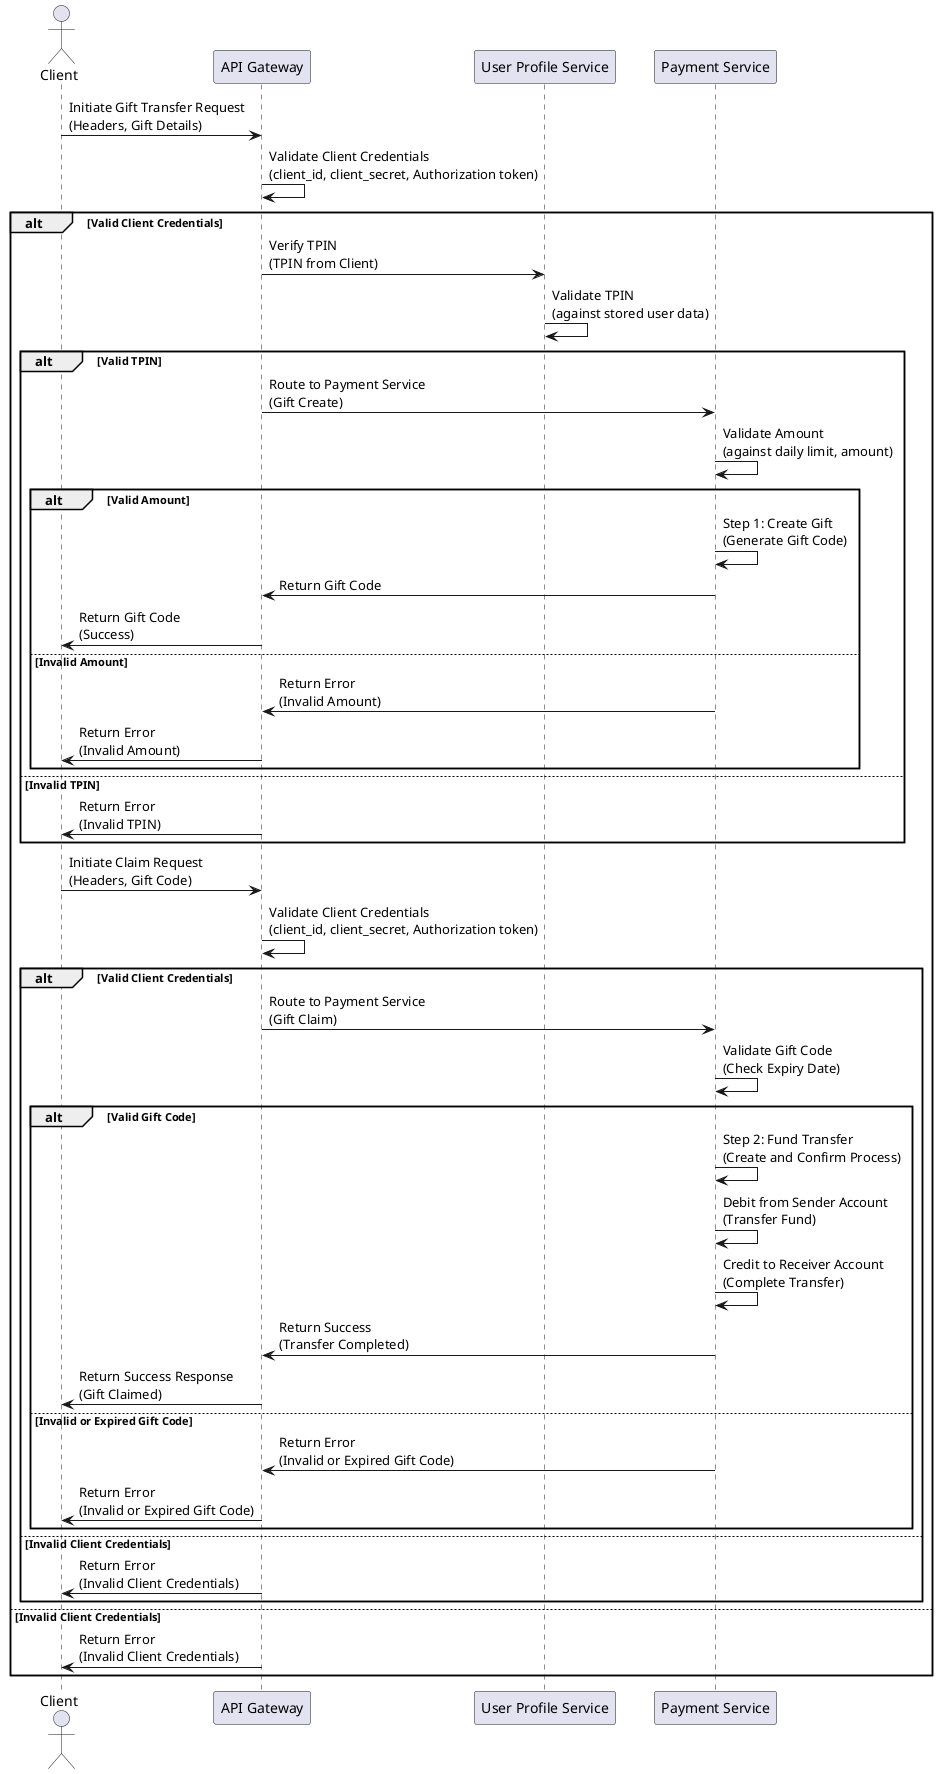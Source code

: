 @startuml
actor Client

participant "API Gateway" as Gateway
participant "User Profile Service" as UserProfile
participant "Payment Service" as Payment

Client -> Gateway : Initiate Gift Transfer Request\n(Headers, Gift Details)
Gateway -> Gateway : Validate Client Credentials\n(client_id, client_secret, Authorization token)
alt Valid Client Credentials
    Gateway -> UserProfile : Verify TPIN\n(TPIN from Client)
    UserProfile -> UserProfile : Validate TPIN\n(against stored user data)
    alt Valid TPIN
        Gateway -> Payment : Route to Payment Service\n(Gift Create)
        Payment -> Payment : Validate Amount\n(against daily limit, amount)
        alt Valid Amount
            Payment -> Payment : Step 1: Create Gift\n(Generate Gift Code)
            Payment -> Gateway : Return Gift Code
            Gateway -> Client : Return Gift Code\n(Success)
        else Invalid Amount
            Payment -> Gateway : Return Error\n(Invalid Amount)
            Gateway -> Client : Return Error\n(Invalid Amount)
        end
    else Invalid TPIN
        Gateway -> Client : Return Error\n(Invalid TPIN)
    end

    Client -> Gateway : Initiate Claim Request\n(Headers, Gift Code)
    Gateway -> Gateway : Validate Client Credentials\n(client_id, client_secret, Authorization token)
    alt Valid Client Credentials
        Gateway -> Payment : Route to Payment Service\n(Gift Claim)
        Payment -> Payment : Validate Gift Code\n(Check Expiry Date)
        alt Valid Gift Code
            Payment -> Payment : Step 2: Fund Transfer\n(Create and Confirm Process)
            Payment -> Payment : Debit from Sender Account\n(Transfer Fund)
            Payment -> Payment : Credit to Receiver Account\n(Complete Transfer)
            Payment -> Gateway : Return Success\n(Transfer Completed)
            Gateway -> Client : Return Success Response\n(Gift Claimed)
        else Invalid or Expired Gift Code
            Payment -> Gateway : Return Error\n(Invalid or Expired Gift Code)
            Gateway -> Client : Return Error\n(Invalid or Expired Gift Code)
        end
    else Invalid Client Credentials
        Gateway -> Client : Return Error\n(Invalid Client Credentials)
    end
else Invalid Client Credentials
    Gateway -> Client : Return Error\n(Invalid Client Credentials)
end
@enduml